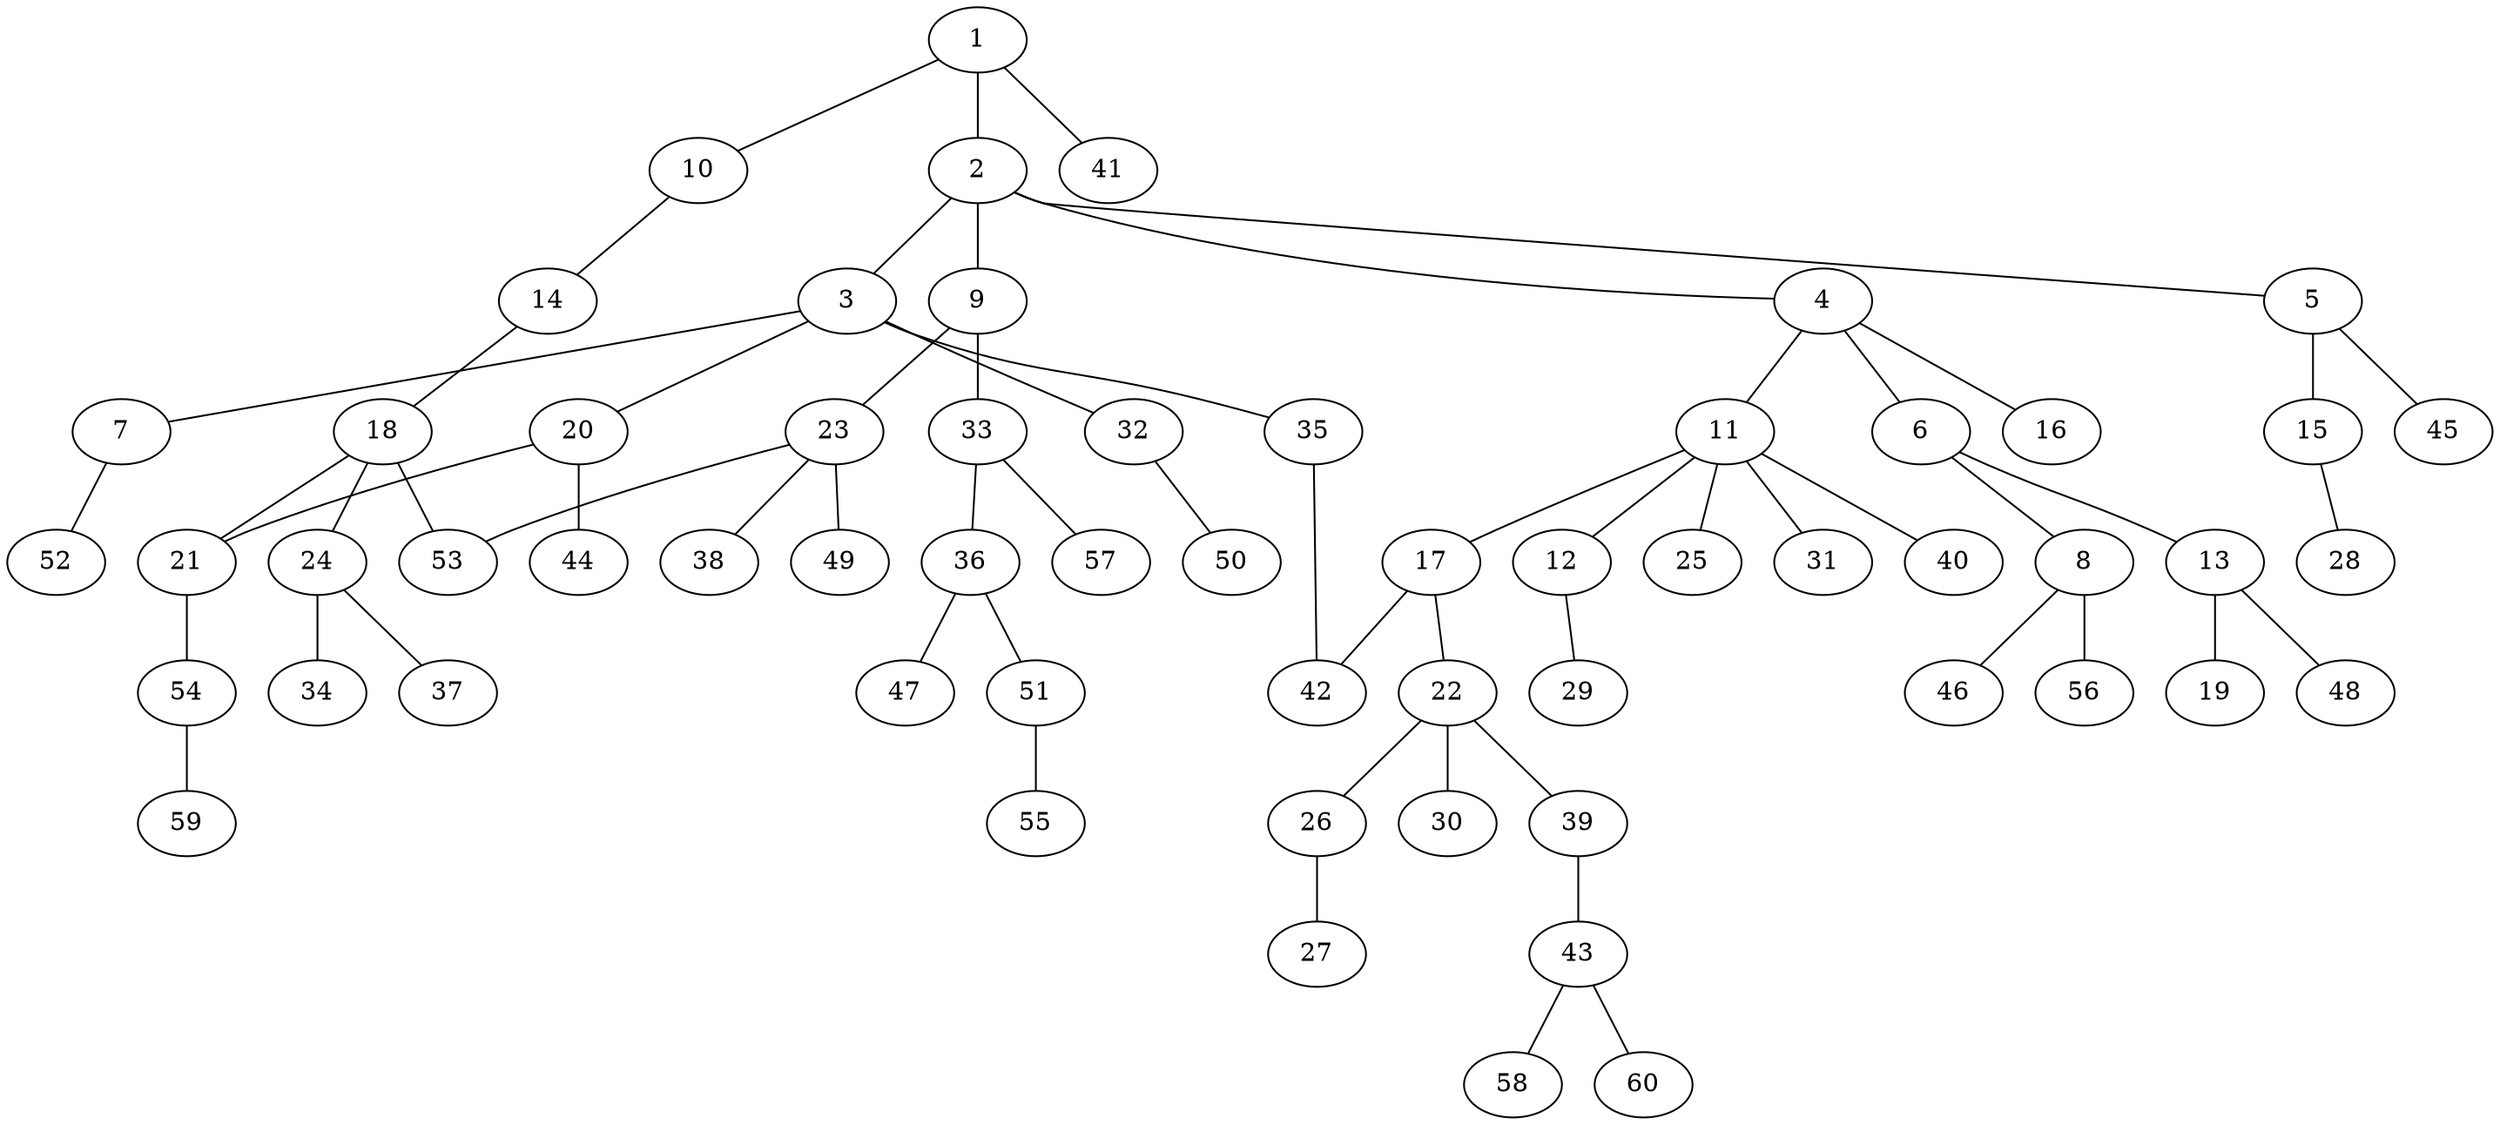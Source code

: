 graph graphname {1--2
1--10
1--41
2--3
2--4
2--5
2--9
3--7
3--20
3--32
3--35
4--6
4--11
4--16
5--15
5--45
6--8
6--13
7--52
8--46
8--56
9--23
9--33
10--14
11--12
11--17
11--25
11--31
11--40
12--29
13--19
13--48
14--18
15--28
17--22
17--42
18--21
18--24
18--53
20--21
20--44
21--54
22--26
22--30
22--39
23--38
23--49
23--53
24--34
24--37
26--27
32--50
33--36
33--57
35--42
36--47
36--51
39--43
43--58
43--60
51--55
54--59
}